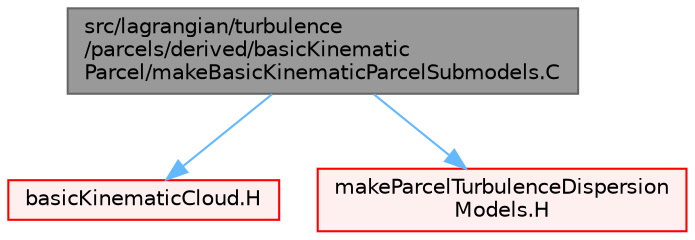 digraph "src/lagrangian/turbulence/parcels/derived/basicKinematicParcel/makeBasicKinematicParcelSubmodels.C"
{
 // LATEX_PDF_SIZE
  bgcolor="transparent";
  edge [fontname=Helvetica,fontsize=10,labelfontname=Helvetica,labelfontsize=10];
  node [fontname=Helvetica,fontsize=10,shape=box,height=0.2,width=0.4];
  Node1 [id="Node000001",label="src/lagrangian/turbulence\l/parcels/derived/basicKinematic\lParcel/makeBasicKinematicParcelSubmodels.C",height=0.2,width=0.4,color="gray40", fillcolor="grey60", style="filled", fontcolor="black",tooltip=" "];
  Node1 -> Node2 [id="edge1_Node000001_Node000002",color="steelblue1",style="solid",tooltip=" "];
  Node2 [id="Node000002",label="basicKinematicCloud.H",height=0.2,width=0.4,color="red", fillcolor="#FFF0F0", style="filled",URL="$basicKinematicCloud_8H.html",tooltip=" "];
  Node1 -> Node511 [id="edge2_Node000001_Node000511",color="steelblue1",style="solid",tooltip=" "];
  Node511 [id="Node000511",label="makeParcelTurbulenceDispersion\lModels.H",height=0.2,width=0.4,color="red", fillcolor="#FFF0F0", style="filled",URL="$makeParcelTurbulenceDispersionModels_8H.html",tooltip=" "];
}
